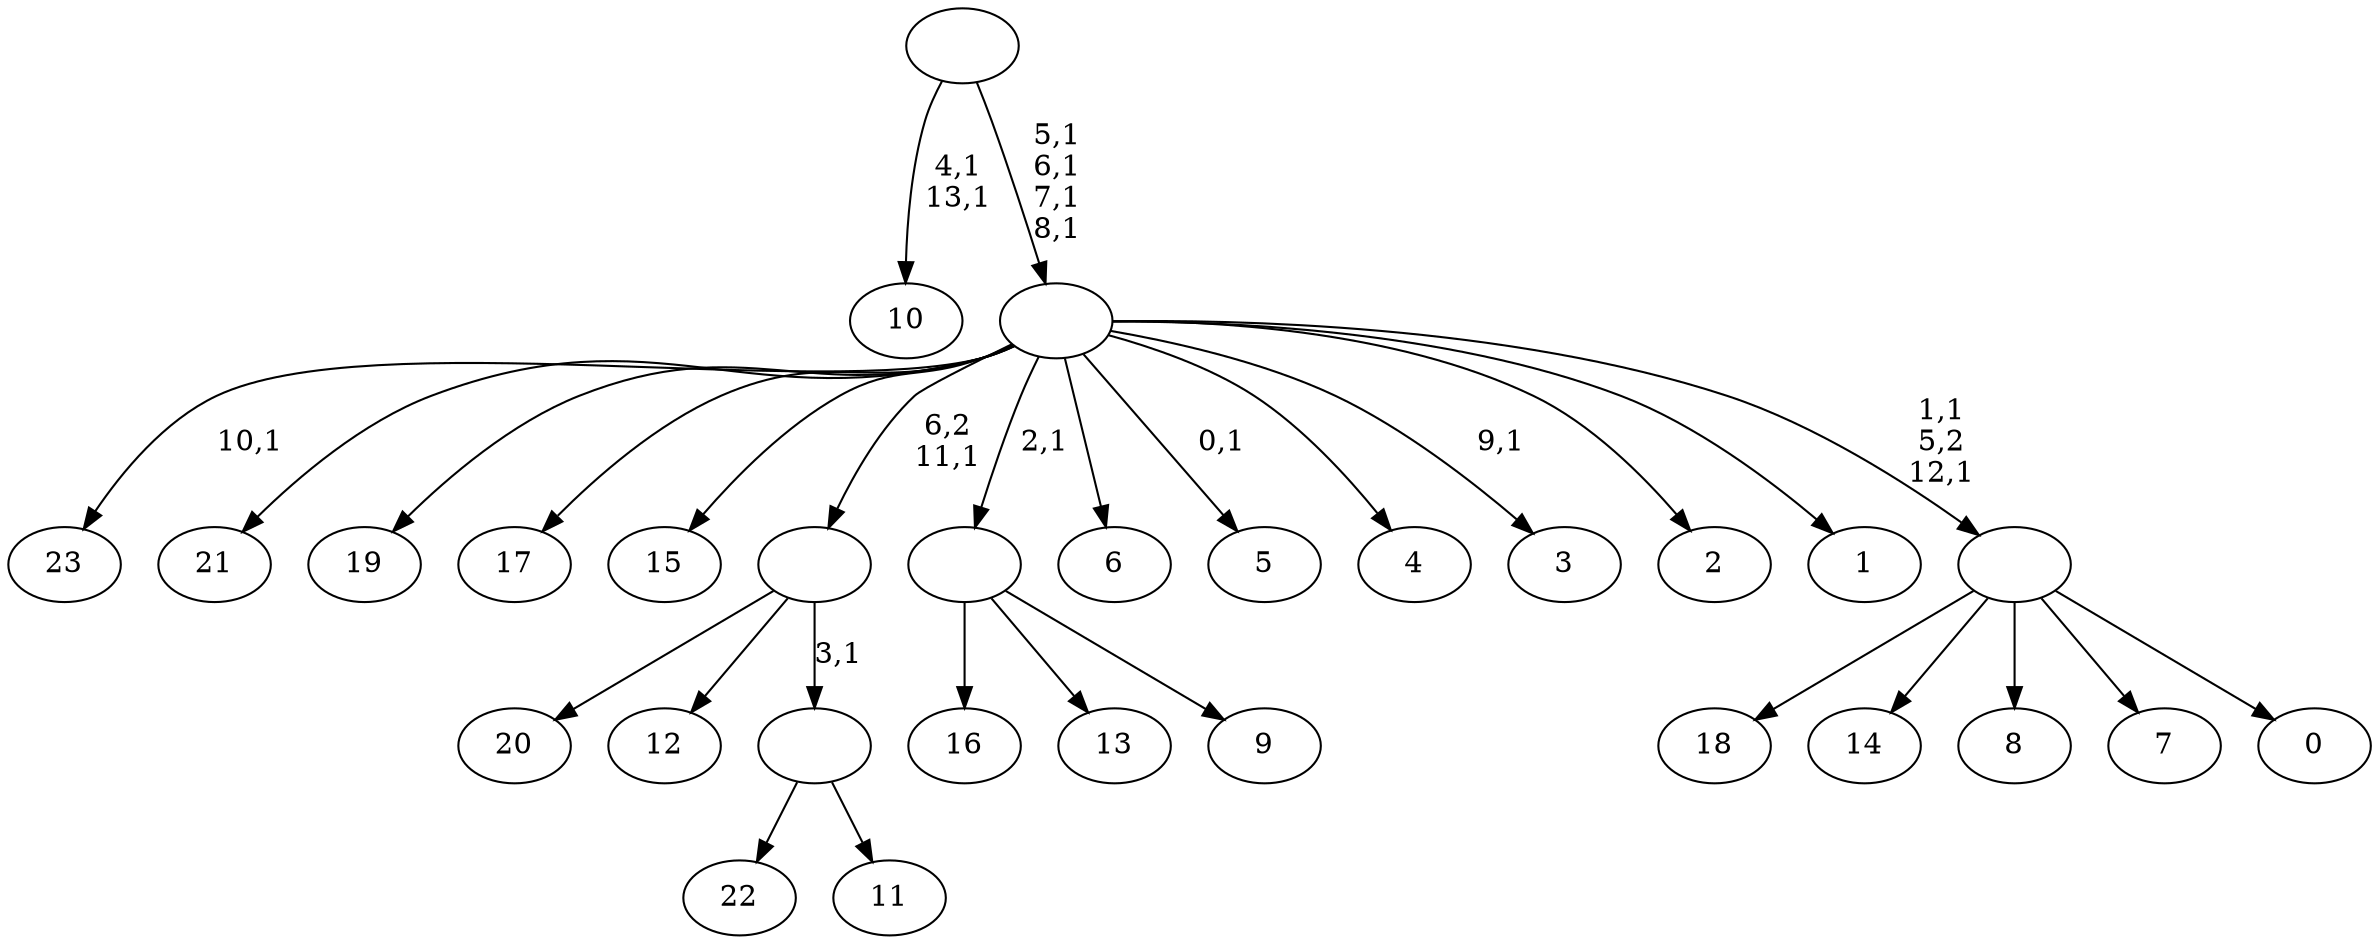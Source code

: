 digraph T {
	38 [label="23"]
	36 [label="22"]
	35 [label="21"]
	34 [label="20"]
	33 [label="19"]
	32 [label="18"]
	31 [label="17"]
	30 [label="16"]
	29 [label="15"]
	28 [label="14"]
	27 [label="13"]
	26 [label="12"]
	25 [label="11"]
	24 [label=""]
	23 [label=""]
	22 [label="10"]
	19 [label="9"]
	18 [label=""]
	17 [label="8"]
	16 [label="7"]
	15 [label="6"]
	14 [label="5"]
	12 [label="4"]
	11 [label="3"]
	9 [label="2"]
	8 [label="1"]
	7 [label="0"]
	6 [label=""]
	4 [label=""]
	0 [label=""]
	24 -> 36 [label=""]
	24 -> 25 [label=""]
	23 -> 34 [label=""]
	23 -> 26 [label=""]
	23 -> 24 [label="3,1"]
	18 -> 30 [label=""]
	18 -> 27 [label=""]
	18 -> 19 [label=""]
	6 -> 32 [label=""]
	6 -> 28 [label=""]
	6 -> 17 [label=""]
	6 -> 16 [label=""]
	6 -> 7 [label=""]
	4 -> 6 [label="1,1\n5,2\n12,1"]
	4 -> 11 [label="9,1"]
	4 -> 14 [label="0,1"]
	4 -> 38 [label="10,1"]
	4 -> 35 [label=""]
	4 -> 33 [label=""]
	4 -> 31 [label=""]
	4 -> 29 [label=""]
	4 -> 23 [label="6,2\n11,1"]
	4 -> 18 [label="2,1"]
	4 -> 15 [label=""]
	4 -> 12 [label=""]
	4 -> 9 [label=""]
	4 -> 8 [label=""]
	0 -> 4 [label="5,1\n6,1\n7,1\n8,1"]
	0 -> 22 [label="4,1\n13,1"]
}
